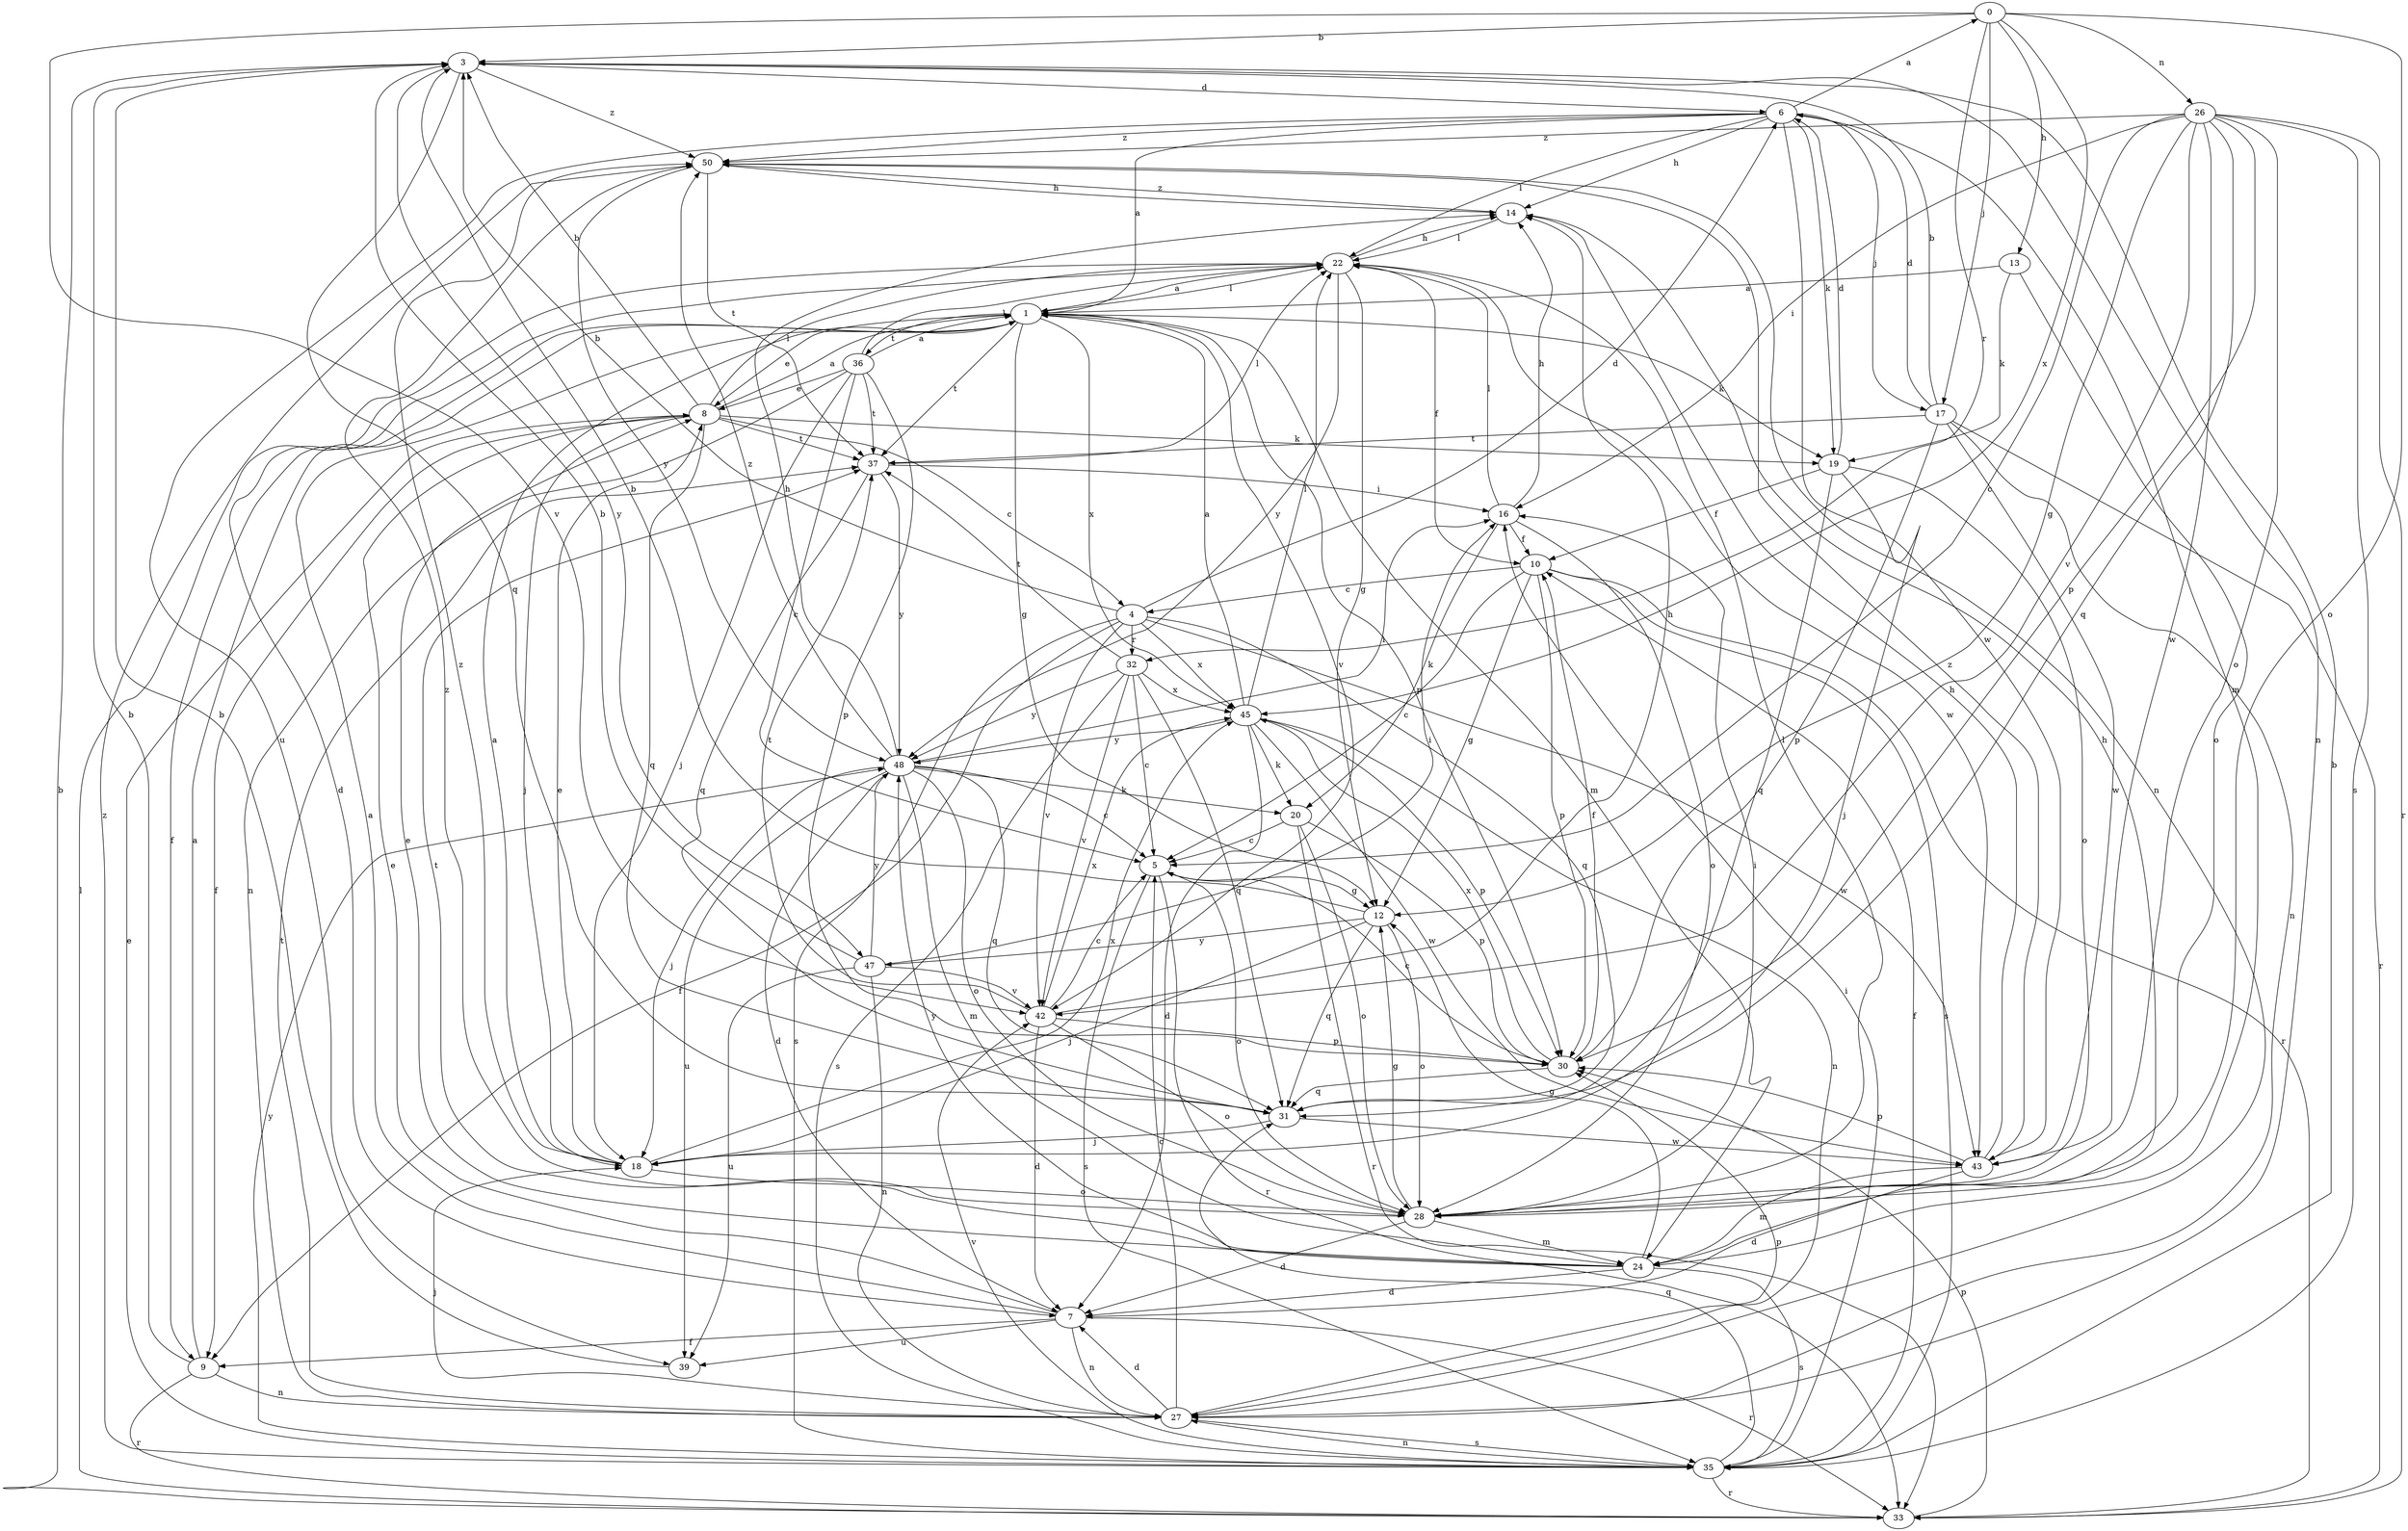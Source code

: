 strict digraph  {
0;
1;
3;
4;
5;
6;
7;
8;
9;
10;
12;
13;
14;
16;
17;
18;
19;
20;
22;
24;
26;
27;
28;
30;
31;
32;
33;
35;
36;
37;
39;
42;
43;
45;
47;
48;
50;
0 -> 3  [label=b];
0 -> 13  [label=h];
0 -> 17  [label=j];
0 -> 26  [label=n];
0 -> 28  [label=o];
0 -> 32  [label=r];
0 -> 42  [label=v];
0 -> 45  [label=x];
1 -> 8  [label=e];
1 -> 9  [label=f];
1 -> 12  [label=g];
1 -> 19  [label=k];
1 -> 22  [label=l];
1 -> 24  [label=m];
1 -> 30  [label=p];
1 -> 36  [label=t];
1 -> 37  [label=t];
1 -> 42  [label=v];
1 -> 45  [label=x];
3 -> 6  [label=d];
3 -> 27  [label=n];
3 -> 31  [label=q];
3 -> 47  [label=y];
3 -> 50  [label=z];
4 -> 3  [label=b];
4 -> 6  [label=d];
4 -> 9  [label=f];
4 -> 31  [label=q];
4 -> 32  [label=r];
4 -> 35  [label=s];
4 -> 42  [label=v];
4 -> 43  [label=w];
4 -> 45  [label=x];
5 -> 12  [label=g];
5 -> 28  [label=o];
5 -> 33  [label=r];
5 -> 35  [label=s];
6 -> 0  [label=a];
6 -> 1  [label=a];
6 -> 14  [label=h];
6 -> 17  [label=j];
6 -> 19  [label=k];
6 -> 22  [label=l];
6 -> 24  [label=m];
6 -> 39  [label=u];
6 -> 43  [label=w];
6 -> 50  [label=z];
7 -> 1  [label=a];
7 -> 8  [label=e];
7 -> 9  [label=f];
7 -> 27  [label=n];
7 -> 33  [label=r];
7 -> 39  [label=u];
8 -> 1  [label=a];
8 -> 3  [label=b];
8 -> 4  [label=c];
8 -> 9  [label=f];
8 -> 18  [label=j];
8 -> 19  [label=k];
8 -> 22  [label=l];
8 -> 31  [label=q];
8 -> 37  [label=t];
9 -> 1  [label=a];
9 -> 3  [label=b];
9 -> 27  [label=n];
9 -> 33  [label=r];
10 -> 4  [label=c];
10 -> 5  [label=c];
10 -> 12  [label=g];
10 -> 30  [label=p];
10 -> 33  [label=r];
10 -> 35  [label=s];
12 -> 3  [label=b];
12 -> 18  [label=j];
12 -> 28  [label=o];
12 -> 31  [label=q];
12 -> 47  [label=y];
13 -> 1  [label=a];
13 -> 19  [label=k];
13 -> 28  [label=o];
14 -> 22  [label=l];
14 -> 50  [label=z];
16 -> 10  [label=f];
16 -> 14  [label=h];
16 -> 20  [label=k];
16 -> 22  [label=l];
16 -> 28  [label=o];
17 -> 3  [label=b];
17 -> 6  [label=d];
17 -> 27  [label=n];
17 -> 30  [label=p];
17 -> 33  [label=r];
17 -> 37  [label=t];
17 -> 43  [label=w];
18 -> 1  [label=a];
18 -> 8  [label=e];
18 -> 28  [label=o];
18 -> 45  [label=x];
18 -> 50  [label=z];
19 -> 6  [label=d];
19 -> 10  [label=f];
19 -> 18  [label=j];
19 -> 28  [label=o];
19 -> 31  [label=q];
20 -> 5  [label=c];
20 -> 28  [label=o];
20 -> 30  [label=p];
20 -> 33  [label=r];
22 -> 1  [label=a];
22 -> 7  [label=d];
22 -> 10  [label=f];
22 -> 12  [label=g];
22 -> 14  [label=h];
22 -> 43  [label=w];
22 -> 48  [label=y];
24 -> 7  [label=d];
24 -> 8  [label=e];
24 -> 12  [label=g];
24 -> 14  [label=h];
24 -> 35  [label=s];
24 -> 37  [label=t];
24 -> 48  [label=y];
26 -> 5  [label=c];
26 -> 12  [label=g];
26 -> 16  [label=i];
26 -> 28  [label=o];
26 -> 30  [label=p];
26 -> 31  [label=q];
26 -> 33  [label=r];
26 -> 35  [label=s];
26 -> 42  [label=v];
26 -> 43  [label=w];
26 -> 50  [label=z];
27 -> 5  [label=c];
27 -> 7  [label=d];
27 -> 18  [label=j];
27 -> 30  [label=p];
27 -> 35  [label=s];
27 -> 37  [label=t];
28 -> 7  [label=d];
28 -> 12  [label=g];
28 -> 16  [label=i];
28 -> 22  [label=l];
28 -> 24  [label=m];
28 -> 50  [label=z];
30 -> 5  [label=c];
30 -> 10  [label=f];
30 -> 31  [label=q];
30 -> 45  [label=x];
31 -> 18  [label=j];
31 -> 43  [label=w];
32 -> 5  [label=c];
32 -> 31  [label=q];
32 -> 35  [label=s];
32 -> 37  [label=t];
32 -> 42  [label=v];
32 -> 45  [label=x];
32 -> 48  [label=y];
33 -> 3  [label=b];
33 -> 22  [label=l];
33 -> 30  [label=p];
35 -> 3  [label=b];
35 -> 8  [label=e];
35 -> 10  [label=f];
35 -> 16  [label=i];
35 -> 27  [label=n];
35 -> 31  [label=q];
35 -> 33  [label=r];
35 -> 42  [label=v];
35 -> 48  [label=y];
35 -> 50  [label=z];
36 -> 1  [label=a];
36 -> 5  [label=c];
36 -> 8  [label=e];
36 -> 18  [label=j];
36 -> 22  [label=l];
36 -> 27  [label=n];
36 -> 30  [label=p];
36 -> 37  [label=t];
37 -> 16  [label=i];
37 -> 22  [label=l];
37 -> 31  [label=q];
37 -> 48  [label=y];
39 -> 3  [label=b];
42 -> 5  [label=c];
42 -> 7  [label=d];
42 -> 14  [label=h];
42 -> 28  [label=o];
42 -> 30  [label=p];
42 -> 37  [label=t];
42 -> 45  [label=x];
43 -> 7  [label=d];
43 -> 14  [label=h];
43 -> 24  [label=m];
43 -> 30  [label=p];
43 -> 50  [label=z];
45 -> 1  [label=a];
45 -> 7  [label=d];
45 -> 20  [label=k];
45 -> 22  [label=l];
45 -> 27  [label=n];
45 -> 30  [label=p];
45 -> 43  [label=w];
45 -> 48  [label=y];
47 -> 3  [label=b];
47 -> 16  [label=i];
47 -> 27  [label=n];
47 -> 39  [label=u];
47 -> 42  [label=v];
47 -> 48  [label=y];
48 -> 5  [label=c];
48 -> 7  [label=d];
48 -> 14  [label=h];
48 -> 16  [label=i];
48 -> 18  [label=j];
48 -> 20  [label=k];
48 -> 24  [label=m];
48 -> 28  [label=o];
48 -> 31  [label=q];
48 -> 39  [label=u];
48 -> 50  [label=z];
50 -> 14  [label=h];
50 -> 27  [label=n];
50 -> 37  [label=t];
50 -> 48  [label=y];
}
